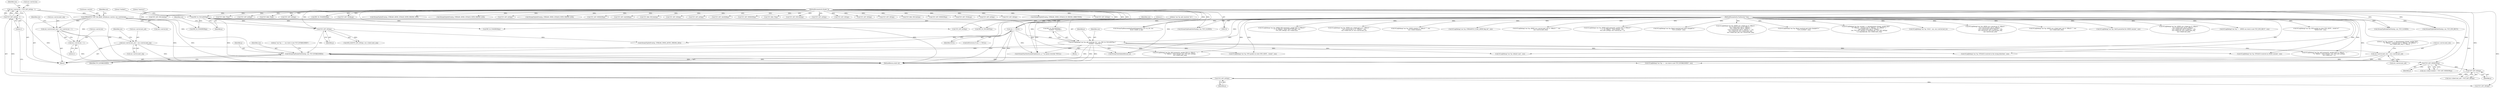 digraph "0_suricata_843d0b7a10bb45627f94764a6c5d468a24143345_1@pointer" {
"1000968" [label="(Call,STREAMTCP_SET_RA_BASE_SEQ(&ssn->server, ssn->server.isn))"];
"1000958" [label="(Call,ssn->server.isn = TCP_GET_ACK(p) - 1)"];
"1000964" [label="(Call,TCP_GET_ACK(p) - 1)"];
"1000965" [label="(Call,TCP_GET_ACK(p))"];
"1000939" [label="(Call,TCP_GET_SEQ(p))"];
"1000931" [label="(Call,TCP_GET_WINDOW(p))"];
"1000918" [label="(Call,StreamTcpPacketSetState(p, ssn, TCP_ESTABLISHED))"];
"1000889" [label="(Call,TCP_GET_SEQ(p))"];
"1000142" [label="(Call,PKT_IS_TOCLIENT(p))"];
"1000126" [label="(MethodParameterIn,Packet *p)"];
"1000138" [label="(Call,SCLogDebug(\"ssn %p: pkt received: %s\", ssn, PKT_IS_TOCLIENT(p) ?\n               \"toclient\":\"toserver\"))"];
"1000132" [label="(Call,ssn == NULL)"];
"1000128" [label="(MethodParameterIn,TcpSession *ssn)"];
"1000978" [label="(Call,ssn->server.next_seq = ssn->server.isn + 1)"];
"1000991" [label="(Call,ssn->server.last_ack = ssn->server.next_seq)"];
"1001002" [label="(Call,ssn->server.next_win = ssn->server.last_ack)"];
"1000984" [label="(Call,ssn->server.isn + 1)"];
"1000889" [label="(Call,TCP_GET_SEQ(p))"];
"1001128" [label="(MethodReturn,static int)"];
"1000798" [label="(Call,TCP_GET_WSCALE(p))"];
"1000130" [label="(Block,)"];
"1001003" [label="(Call,ssn->server.next_win)"];
"1000263" [label="(Call,SCLogDebug(\"ssn %p: SYN/ACK received on 4WHS session\", ssn))"];
"1001048" [label="(Call,TCP_HAS_TS(p))"];
"1000624" [label="(Call,TCP_GET_ACK(p))"];
"1000380" [label="(Call,TCP_HAS_TS(p))"];
"1000126" [label="(MethodParameterIn,Packet *p)"];
"1001005" [label="(Identifier,ssn)"];
"1000994" [label="(Identifier,ssn)"];
"1000170" [label="(Call,TCP_GET_SEQ(p))"];
"1000311" [label="(Call,SCLogDebug(\"ssn %p: 4WHS SEQ mismatch, packet SEQ %\"PRIu32\"\"\n                        \" != %\" PRIu32 \" from *first* SYN pkt\", ssn,\n                        TCP_GET_SEQ(p), ssn->client.isn))"];
"1000900" [label="(Call,SCLogDebug(\"ssn %p: SEQ mismatch, packet SEQ %\" PRIu32 \" != \"\n                    \"%\" PRIu32 \" from stream\",ssn, TCP_GET_SEQ(p),\n                    ssn->client.next_seq))"];
"1000398" [label="(Call,SCLogDebug(\"ssn %p: 4WHS ssn->client.last_ts %\" PRIu32\" \"\n                        \"ssn->server.last_ts %\" PRIu32\"\", ssn,\n                        ssn->client.last_ts, ssn->server.last_ts))"];
"1000984" [label="(Call,ssn->server.isn + 1)"];
"1001123" [label="(Call,SCLogDebug(\"ssn %p: default case\", ssn))"];
"1000973" [label="(Call,ssn->server.isn)"];
"1000132" [label="(Call,ssn == NULL)"];
"1000971" [label="(Identifier,ssn)"];
"1000164" [label="(Call,PKT_IS_TOSERVER(p))"];
"1000141" [label="(Call,PKT_IS_TOCLIENT(p) ?\n               \"toclient\":\"toserver\")"];
"1000732" [label="(Call,TCP_GET_TSVAL(p))"];
"1000260" [label="(Call,PKT_IS_TOSERVER(p))"];
"1000134" [label="(Identifier,NULL)"];
"1000893" [label="(Identifier,ssn)"];
"1000370" [label="(Call,SCLogDebug(\"ssn %p: 4WHS window %\" PRIu32 \"\", ssn,\n                    ssn->client.window))"];
"1000308" [label="(Call,StreamTcpSetEvent(p, STREAM_4WHS_SYNACK_WITH_WRONG_SYN))"];
"1000688" [label="(Call,SCLogDebug(\"ssn %p: STREAMTCP_FLAG_4WHS flag set\", ssn))"];
"1000939" [label="(Call,TCP_GET_SEQ(p))"];
"1000968" [label="(Call,STREAMTCP_SET_RA_BASE_SEQ(&ssn->server, ssn->server.isn))"];
"1000220" [label="(Call,StreamTcpPacketSetState(p, ssn, TCP_CLOSED))"];
"1000140" [label="(Identifier,ssn)"];
"1000992" [label="(Call,ssn->server.last_ack)"];
"1000575" [label="(Call,SCLogDebug(\"ssn %p: 4WHS ssn->server.next_win %\" PRIu32 \"\", ssn,\n                    ssn->server.next_win))"];
"1000979" [label="(Call,ssn->server.next_seq)"];
"1000933" [label="(Call,ssn->client.last_ack = TCP_GET_SEQ(p))"];
"1000919" [label="(Identifier,p)"];
"1000279" [label="(Call,StreamTcpSetEvent(p, STREAM_4WHS_SYNACK_WITH_WRONG_ACK))"];
"1000282" [label="(Call,SCLogDebug(\"ssn %p: 4WHS ACK mismatch, packet ACK %\"PRIu32\"\"\n                        \" != %\" PRIu32 \" from stream\", ssn,\n                        TCP_GET_ACK(p), ssn->server.isn + 1))"];
"1000183" [label="(Call,TCP_GET_ACK(p))"];
"1000634" [label="(Call,StreamTcpSetEvent(p, STREAM_3WHS_SYNACK_WITH_WRONG_ACK))"];
"1000637" [label="(Call,SCLogDebug(\"ssn %p: ACK mismatch, packet ACK %\" PRIu32 \" != \"\n                    \"%\" PRIu32 \" from stream\", ssn, TCP_GET_ACK(p),\n                    ssn->client.isn + 1))"];
"1000985" [label="(Call,ssn->server.isn)"];
"1000781" [label="(Call,TCP_GET_WINDOW(p))"];
"1000615" [label="(Call,SCLogDebug(\"ssn %p: SYN/ACK received in the wrong direction\", ssn))"];
"1000143" [label="(Identifier,p)"];
"1000224" [label="(Call,SCLogDebug(\"ssn %p: Reset received and state changed to \"\n                     \"TCP_CLOSED\", ssn))"];
"1000888" [label="(Call,SEQ_EQ(TCP_GET_SEQ(p), ssn->client.next_seq))"];
"1000131" [label="(ControlStructure,if (ssn == NULL))"];
"1000921" [label="(Identifier,TCP_ESTABLISHED)"];
"1000583" [label="(Call,SCLogDebug(\"ssn %p: 4WHS ssn->client.isn %\" PRIu32 \", \"\n                    \"ssn->client.next_seq %\" PRIu32 \", \"\n                    \"ssn->client.last_ack %\" PRIu32 \" \"\n                    \"(ssn->server.last_ack %\" PRIu32 \")\", ssn,\n                    ssn->client.isn, ssn->client.next_seq,\n                    ssn->client.last_ack, ssn->server.last_ack))"];
"1000157" [label="(Call,StreamTcpValidateRst(ssn, p))"];
"1000652" [label="(Call,StreamTcp3whsSynAckUpdate(ssn, p, /* no queue override */NULL))"];
"1000521" [label="(Call,TCP_GET_SACKOK(p))"];
"1000784" [label="(Call,TCP_HAS_WSCALE(p))"];
"1001014" [label="(Literal,\"ssn %p: synsent => Asynchronous stream, packet SEQ\"\n                \" %\" PRIu32 \", payload size %\" PRIu32 \" (%\" PRIu32 \"), \"\n                \"ssn->client.next_seq %\" PRIu32 \"\")"];
"1000300" [label="(Call,TCP_GET_SEQ(p))"];
"1001002" [label="(Call,ssn->server.next_win = ssn->server.last_ack)"];
"1000206" [label="(Call,SCLogDebug(\"ssn %p: Reset received and state changed to \"\n                         \"TCP_CLOSED\", ssn))"];
"1000990" [label="(Literal,1)"];
"1000959" [label="(Call,ssn->server.isn)"];
"1000640" [label="(Call,TCP_GET_ACK(p))"];
"1000920" [label="(Identifier,ssn)"];
"1000142" [label="(Call,PKT_IS_TOCLIENT(p))"];
"1001013" [label="(Call,SCLogDebug(\"ssn %p: synsent => Asynchronous stream, packet SEQ\"\n                \" %\" PRIu32 \", payload size %\" PRIu32 \" (%\" PRIu32 \"), \"\n                \"ssn->client.next_seq %\" PRIu32 \"\"\n                ,ssn, TCP_GET_SEQ(p), p->payload_len, TCP_GET_SEQ(p)\n                + p->payload_len, ssn->client.next_seq))"];
"1000966" [label="(Identifier,p)"];
"1000137" [label="(Literal,1)"];
"1000997" [label="(Call,ssn->server.next_seq)"];
"1000925" [label="(Call,ssn->client.window = TCP_GET_WINDOW(p))"];
"1000923" [label="(Literal,\"ssn %p: =~ ssn state is now TCP_ESTABLISHED\")"];
"1000324" [label="(Call,StreamTcpPacketSetState(p, ssn, TCP_SYN_RECV))"];
"1000991" [label="(Call,ssn->server.last_ack = ssn->server.next_seq)"];
"1000734" [label="(Call,SCLogDebug(\"ssn %p: %02x\", ssn, ssn->server.last_ts))"];
"1001008" [label="(Call,ssn->server.last_ack)"];
"1000150" [label="(Identifier,p)"];
"1000816" [label="(Call,TCP_GET_SACKOK(p))"];
"1000179" [label="(Call,TCP_GET_WINDOW(p))"];
"1000918" [label="(Call,StreamTcpPacketSetState(p, ssn, TCP_ESTABLISHED))"];
"1000680" [label="(Call,PKT_IS_TOCLIENT(p))"];
"1000723" [label="(Call,TCP_HAS_TS(p))"];
"1000897" [label="(Call,StreamTcpSetEvent(p, STREAM_3WHS_ASYNC_WRONG_SEQ))"];
"1000958" [label="(Call,ssn->server.isn = TCP_GET_ACK(p) - 1)"];
"1000964" [label="(Call,TCP_GET_ACK(p) - 1)"];
"1000922" [label="(Call,SCLogDebug(\"ssn %p: =~ ssn state is now TCP_ESTABLISHED\", ssn))"];
"1000502" [label="(Call,TCP_GET_WSCALE(p))"];
"1000832" [label="(Call,SCLogDebug(\"ssn %p: 4WHS ssn->server.isn %\" PRIu32 \", \"\n                    \"ssn->server.next_seq %\" PRIu32 \", \"\n                    \"ssn->server.last_ack %\"PRIu32\"\", ssn,\n                    ssn->server.isn, ssn->server.next_seq,\n                    ssn->server.last_ack))"];
"1000940" [label="(Identifier,p)"];
"1000471" [label="(Call,TCP_GET_ACK(p))"];
"1000931" [label="(Call,TCP_GET_WINDOW(p))"];
"1000145" [label="(Literal,\"toserver\")"];
"1000697" [label="(Call,TCP_GET_SEQ(p))"];
"1000903" [label="(Call,TCP_GET_SEQ(p))"];
"1000969" [label="(Call,&ssn->server)"];
"1000978" [label="(Call,ssn->server.next_seq = ssn->server.isn + 1)"];
"1001022" [label="(Call,TCP_GET_SEQ(p))"];
"1000493" [label="(Call,TCP_HAS_WSCALE(p))"];
"1000368" [label="(Call,TCP_GET_WINDOW(p))"];
"1000967" [label="(Literal,1)"];
"1000609" [label="(Call,PKT_IS_TOSERVER(p))"];
"1000965" [label="(Call,TCP_GET_ACK(p))"];
"1000144" [label="(Literal,\"toclient\")"];
"1000890" [label="(Identifier,p)"];
"1000202" [label="(Call,StreamTcpPacketSetState(p, ssn, TCP_CLOSED))"];
"1000396" [label="(Call,TCP_GET_TSVAL(p))"];
"1000932" [label="(Identifier,p)"];
"1000285" [label="(Call,TCP_GET_ACK(p))"];
"1000981" [label="(Identifier,ssn)"];
"1000128" [label="(MethodParameterIn,TcpSession *ssn)"];
"1000139" [label="(Literal,\"ssn %p: pkt received: %s\")"];
"1000567" [label="(Call,SCLogDebug(\"ssn %p: 4WHS ssn->client.next_win %\" PRIu32 \"\", ssn,\n                    ssn->client.next_win))"];
"1000530" [label="(Call,SCLogDebug(\"ssn %p: SACK permitted for 4WHS session\", ssn))"];
"1001016" [label="(Call,TCP_GET_SEQ(p))"];
"1000877" [label="(Block,)"];
"1000314" [label="(Call,TCP_GET_SEQ(p))"];
"1000269" [label="(Call,TCP_GET_ACK(p))"];
"1000612" [label="(Call,StreamTcpSetEvent(p, STREAM_3WHS_SYNACK_IN_WRONG_DIRECTION))"];
"1000850" [label="(Call,SCLogDebug(\"ssn %p: 4WHS ssn->client.isn %\" PRIu32 \", \"\n                    \"ssn->client.next_seq %\" PRIu32 \", \"\n                    \"ssn->client.last_ack %\"PRIu32\"\", ssn,\n                    ssn->client.isn, ssn->client.next_seq,\n                    ssn->client.last_ack))"];
"1000666" [label="(Call,SCLogDebug(\"ssn %p: SYN packet on state SYN_SENT... resent\", ssn))"];
"1000133" [label="(Identifier,ssn)"];
"1001109" [label="(Call,StreamTcpReassembleHandleSegment(tv, stt->ra_ctx, ssn,\n                &ssn->client, p, pq))"];
"1000328" [label="(Call,SCLogDebug(\"ssn %p: =~ 4WHS ssn state is now TCP_SYN_RECV\", ssn))"];
"1000138" [label="(Call,SCLogDebug(\"ssn %p: pkt received: %s\", ssn, PKT_IS_TOCLIENT(p) ?\n               \"toclient\":\"toserver\"))"];
"1000337" [label="(Call,TCP_GET_SEQ(p))"];
"1000676" [label="(Call,SCLogDebug(\"ssn %p: SYN packet on state SYN_SENT... resent of \"\n                    \"4WHS SYN\", ssn))"];
"1000968" -> "1000877"  [label="AST: "];
"1000968" -> "1000973"  [label="CFG: "];
"1000969" -> "1000968"  [label="AST: "];
"1000973" -> "1000968"  [label="AST: "];
"1000981" -> "1000968"  [label="CFG: "];
"1000968" -> "1001128"  [label="DDG: "];
"1000968" -> "1001128"  [label="DDG: "];
"1000958" -> "1000968"  [label="DDG: "];
"1000968" -> "1000978"  [label="DDG: "];
"1000968" -> "1000984"  [label="DDG: "];
"1000958" -> "1000877"  [label="AST: "];
"1000958" -> "1000964"  [label="CFG: "];
"1000959" -> "1000958"  [label="AST: "];
"1000964" -> "1000958"  [label="AST: "];
"1000971" -> "1000958"  [label="CFG: "];
"1000958" -> "1001128"  [label="DDG: "];
"1000964" -> "1000958"  [label="DDG: "];
"1000964" -> "1000958"  [label="DDG: "];
"1000964" -> "1000967"  [label="CFG: "];
"1000965" -> "1000964"  [label="AST: "];
"1000967" -> "1000964"  [label="AST: "];
"1000964" -> "1001128"  [label="DDG: "];
"1000965" -> "1000964"  [label="DDG: "];
"1000965" -> "1000966"  [label="CFG: "];
"1000966" -> "1000965"  [label="AST: "];
"1000967" -> "1000965"  [label="CFG: "];
"1000939" -> "1000965"  [label="DDG: "];
"1000126" -> "1000965"  [label="DDG: "];
"1000965" -> "1001016"  [label="DDG: "];
"1000939" -> "1000933"  [label="AST: "];
"1000939" -> "1000940"  [label="CFG: "];
"1000940" -> "1000939"  [label="AST: "];
"1000933" -> "1000939"  [label="CFG: "];
"1000939" -> "1000933"  [label="DDG: "];
"1000931" -> "1000939"  [label="DDG: "];
"1000126" -> "1000939"  [label="DDG: "];
"1000931" -> "1000925"  [label="AST: "];
"1000931" -> "1000932"  [label="CFG: "];
"1000932" -> "1000931"  [label="AST: "];
"1000925" -> "1000931"  [label="CFG: "];
"1000931" -> "1000925"  [label="DDG: "];
"1000918" -> "1000931"  [label="DDG: "];
"1000126" -> "1000931"  [label="DDG: "];
"1000918" -> "1000877"  [label="AST: "];
"1000918" -> "1000921"  [label="CFG: "];
"1000919" -> "1000918"  [label="AST: "];
"1000920" -> "1000918"  [label="AST: "];
"1000921" -> "1000918"  [label="AST: "];
"1000923" -> "1000918"  [label="CFG: "];
"1000918" -> "1001128"  [label="DDG: "];
"1000918" -> "1001128"  [label="DDG: "];
"1000889" -> "1000918"  [label="DDG: "];
"1000126" -> "1000918"  [label="DDG: "];
"1000138" -> "1000918"  [label="DDG: "];
"1000128" -> "1000918"  [label="DDG: "];
"1000918" -> "1000922"  [label="DDG: "];
"1000889" -> "1000888"  [label="AST: "];
"1000889" -> "1000890"  [label="CFG: "];
"1000890" -> "1000889"  [label="AST: "];
"1000893" -> "1000889"  [label="CFG: "];
"1000889" -> "1000888"  [label="DDG: "];
"1000142" -> "1000889"  [label="DDG: "];
"1000126" -> "1000889"  [label="DDG: "];
"1000889" -> "1000897"  [label="DDG: "];
"1000142" -> "1000141"  [label="AST: "];
"1000142" -> "1000143"  [label="CFG: "];
"1000143" -> "1000142"  [label="AST: "];
"1000144" -> "1000142"  [label="CFG: "];
"1000145" -> "1000142"  [label="CFG: "];
"1000142" -> "1001128"  [label="DDG: "];
"1000126" -> "1000142"  [label="DDG: "];
"1000142" -> "1000157"  [label="DDG: "];
"1000142" -> "1000260"  [label="DDG: "];
"1000142" -> "1000269"  [label="DDG: "];
"1000142" -> "1000609"  [label="DDG: "];
"1000142" -> "1000680"  [label="DDG: "];
"1000126" -> "1000124"  [label="AST: "];
"1000126" -> "1001128"  [label="DDG: "];
"1000126" -> "1000157"  [label="DDG: "];
"1000126" -> "1000164"  [label="DDG: "];
"1000126" -> "1000170"  [label="DDG: "];
"1000126" -> "1000179"  [label="DDG: "];
"1000126" -> "1000183"  [label="DDG: "];
"1000126" -> "1000202"  [label="DDG: "];
"1000126" -> "1000220"  [label="DDG: "];
"1000126" -> "1000260"  [label="DDG: "];
"1000126" -> "1000269"  [label="DDG: "];
"1000126" -> "1000279"  [label="DDG: "];
"1000126" -> "1000285"  [label="DDG: "];
"1000126" -> "1000300"  [label="DDG: "];
"1000126" -> "1000308"  [label="DDG: "];
"1000126" -> "1000314"  [label="DDG: "];
"1000126" -> "1000324"  [label="DDG: "];
"1000126" -> "1000337"  [label="DDG: "];
"1000126" -> "1000368"  [label="DDG: "];
"1000126" -> "1000380"  [label="DDG: "];
"1000126" -> "1000396"  [label="DDG: "];
"1000126" -> "1000471"  [label="DDG: "];
"1000126" -> "1000493"  [label="DDG: "];
"1000126" -> "1000502"  [label="DDG: "];
"1000126" -> "1000521"  [label="DDG: "];
"1000126" -> "1000609"  [label="DDG: "];
"1000126" -> "1000612"  [label="DDG: "];
"1000126" -> "1000624"  [label="DDG: "];
"1000126" -> "1000634"  [label="DDG: "];
"1000126" -> "1000640"  [label="DDG: "];
"1000126" -> "1000652"  [label="DDG: "];
"1000126" -> "1000680"  [label="DDG: "];
"1000126" -> "1000697"  [label="DDG: "];
"1000126" -> "1000723"  [label="DDG: "];
"1000126" -> "1000732"  [label="DDG: "];
"1000126" -> "1000781"  [label="DDG: "];
"1000126" -> "1000784"  [label="DDG: "];
"1000126" -> "1000798"  [label="DDG: "];
"1000126" -> "1000816"  [label="DDG: "];
"1000126" -> "1000897"  [label="DDG: "];
"1000126" -> "1000903"  [label="DDG: "];
"1000126" -> "1001016"  [label="DDG: "];
"1000126" -> "1001022"  [label="DDG: "];
"1000126" -> "1001048"  [label="DDG: "];
"1000126" -> "1001109"  [label="DDG: "];
"1000138" -> "1000130"  [label="AST: "];
"1000138" -> "1000141"  [label="CFG: "];
"1000139" -> "1000138"  [label="AST: "];
"1000140" -> "1000138"  [label="AST: "];
"1000141" -> "1000138"  [label="AST: "];
"1000150" -> "1000138"  [label="CFG: "];
"1000138" -> "1001128"  [label="DDG: "];
"1000138" -> "1001128"  [label="DDG: "];
"1000138" -> "1001128"  [label="DDG: "];
"1000132" -> "1000138"  [label="DDG: "];
"1000128" -> "1000138"  [label="DDG: "];
"1000138" -> "1000157"  [label="DDG: "];
"1000138" -> "1000263"  [label="DDG: "];
"1000138" -> "1000615"  [label="DDG: "];
"1000138" -> "1000637"  [label="DDG: "];
"1000138" -> "1000652"  [label="DDG: "];
"1000138" -> "1000666"  [label="DDG: "];
"1000138" -> "1000900"  [label="DDG: "];
"1000138" -> "1001123"  [label="DDG: "];
"1000132" -> "1000131"  [label="AST: "];
"1000132" -> "1000134"  [label="CFG: "];
"1000133" -> "1000132"  [label="AST: "];
"1000134" -> "1000132"  [label="AST: "];
"1000137" -> "1000132"  [label="CFG: "];
"1000139" -> "1000132"  [label="CFG: "];
"1000132" -> "1001128"  [label="DDG: "];
"1000132" -> "1001128"  [label="DDG: "];
"1000132" -> "1001128"  [label="DDG: "];
"1000128" -> "1000132"  [label="DDG: "];
"1000132" -> "1000652"  [label="DDG: "];
"1000128" -> "1000124"  [label="AST: "];
"1000128" -> "1001128"  [label="DDG: "];
"1000128" -> "1000157"  [label="DDG: "];
"1000128" -> "1000202"  [label="DDG: "];
"1000128" -> "1000206"  [label="DDG: "];
"1000128" -> "1000220"  [label="DDG: "];
"1000128" -> "1000224"  [label="DDG: "];
"1000128" -> "1000263"  [label="DDG: "];
"1000128" -> "1000282"  [label="DDG: "];
"1000128" -> "1000311"  [label="DDG: "];
"1000128" -> "1000324"  [label="DDG: "];
"1000128" -> "1000328"  [label="DDG: "];
"1000128" -> "1000370"  [label="DDG: "];
"1000128" -> "1000398"  [label="DDG: "];
"1000128" -> "1000530"  [label="DDG: "];
"1000128" -> "1000567"  [label="DDG: "];
"1000128" -> "1000575"  [label="DDG: "];
"1000128" -> "1000583"  [label="DDG: "];
"1000128" -> "1000615"  [label="DDG: "];
"1000128" -> "1000637"  [label="DDG: "];
"1000128" -> "1000652"  [label="DDG: "];
"1000128" -> "1000666"  [label="DDG: "];
"1000128" -> "1000676"  [label="DDG: "];
"1000128" -> "1000688"  [label="DDG: "];
"1000128" -> "1000734"  [label="DDG: "];
"1000128" -> "1000832"  [label="DDG: "];
"1000128" -> "1000850"  [label="DDG: "];
"1000128" -> "1000900"  [label="DDG: "];
"1000128" -> "1000922"  [label="DDG: "];
"1000128" -> "1001013"  [label="DDG: "];
"1000128" -> "1001109"  [label="DDG: "];
"1000128" -> "1001123"  [label="DDG: "];
"1000978" -> "1000877"  [label="AST: "];
"1000978" -> "1000984"  [label="CFG: "];
"1000979" -> "1000978"  [label="AST: "];
"1000984" -> "1000978"  [label="AST: "];
"1000994" -> "1000978"  [label="CFG: "];
"1000978" -> "1001128"  [label="DDG: "];
"1000978" -> "1000991"  [label="DDG: "];
"1000991" -> "1000877"  [label="AST: "];
"1000991" -> "1000997"  [label="CFG: "];
"1000992" -> "1000991"  [label="AST: "];
"1000997" -> "1000991"  [label="AST: "];
"1001005" -> "1000991"  [label="CFG: "];
"1000991" -> "1001128"  [label="DDG: "];
"1000991" -> "1001002"  [label="DDG: "];
"1001002" -> "1000877"  [label="AST: "];
"1001002" -> "1001008"  [label="CFG: "];
"1001003" -> "1001002"  [label="AST: "];
"1001008" -> "1001002"  [label="AST: "];
"1001014" -> "1001002"  [label="CFG: "];
"1001002" -> "1001128"  [label="DDG: "];
"1001002" -> "1001128"  [label="DDG: "];
"1000984" -> "1000990"  [label="CFG: "];
"1000985" -> "1000984"  [label="AST: "];
"1000990" -> "1000984"  [label="AST: "];
"1000984" -> "1001128"  [label="DDG: "];
}
